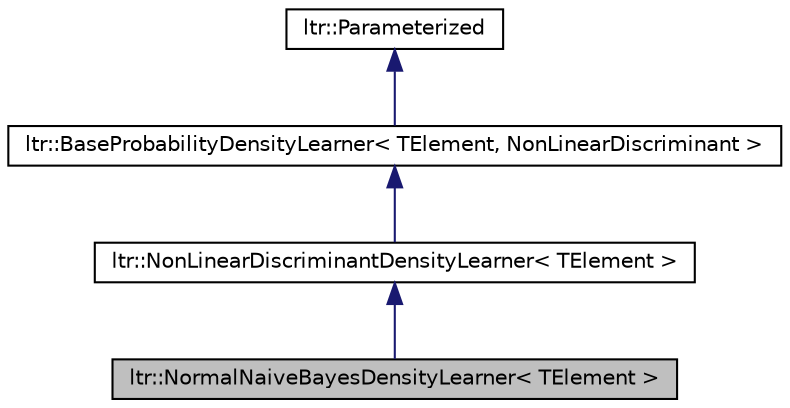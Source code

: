 digraph G
{
  edge [fontname="Helvetica",fontsize="10",labelfontname="Helvetica",labelfontsize="10"];
  node [fontname="Helvetica",fontsize="10",shape=record];
  Node1 [label="ltr::NormalNaiveBayesDensityLearner\< TElement \>",height=0.2,width=0.4,color="black", fillcolor="grey75", style="filled" fontcolor="black"];
  Node2 -> Node1 [dir="back",color="midnightblue",fontsize="10",style="solid",fontname="Helvetica"];
  Node2 [label="ltr::NonLinearDiscriminantDensityLearner\< TElement \>",height=0.2,width=0.4,color="black", fillcolor="white", style="filled",URL="$classltr_1_1_non_linear_discriminant_density_learner.html",tooltip="Interface of discriminants that can not be converted to linear separators."];
  Node3 -> Node2 [dir="back",color="midnightblue",fontsize="10",style="solid",fontname="Helvetica"];
  Node3 [label="ltr::BaseProbabilityDensityLearner\< TElement, NonLinearDiscriminant \>",height=0.2,width=0.4,color="black", fillcolor="white", style="filled",URL="$classltr_1_1_base_probability_density_learner.html"];
  Node4 -> Node3 [dir="back",color="midnightblue",fontsize="10",style="solid",fontname="Helvetica"];
  Node4 [label="ltr::Parameterized",height=0.2,width=0.4,color="black", fillcolor="white", style="filled",URL="$classltr_1_1_parameterized.html"];
}
